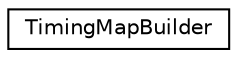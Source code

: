 digraph "Graphical Class Hierarchy"
{
  edge [fontname="Helvetica",fontsize="10",labelfontname="Helvetica",labelfontsize="10"];
  node [fontname="Helvetica",fontsize="10",shape=record];
  rankdir="LR";
  Node1 [label="TimingMapBuilder",height=0.2,width=0.4,color="black", fillcolor="white", style="filled",URL="$dd/dcd/class_timing_map_builder.html",tooltip="A class that builds timing maps from a list of ChanEvents. "];
}

